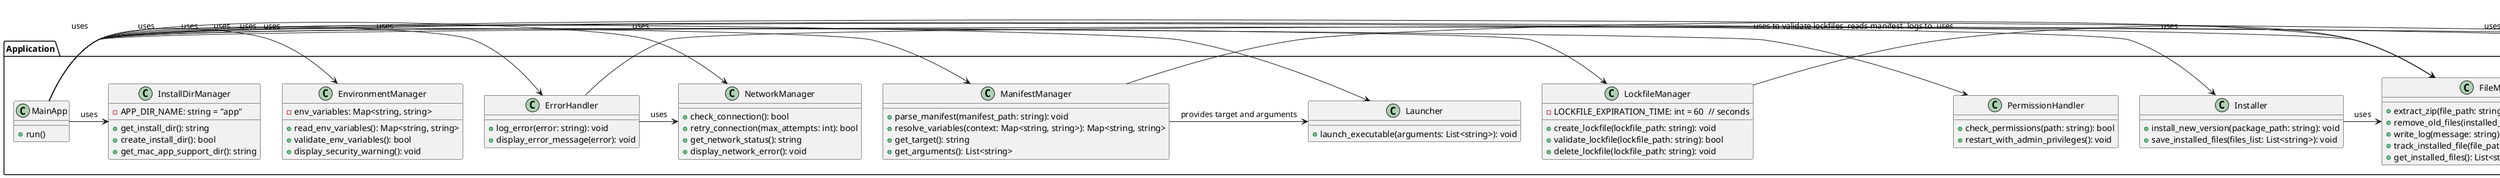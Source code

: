 @startuml
package "Application" {
    class MainApp {
        +run()
    }
    class ConfigManager {
        +load_config(): void
        +parse_secret(): string
    }
    class PatchKitClient {
        +fetch_latest_version(): string
        +download_package(version: string): void
        +get_content_urls(secret: string, version_id: string): List<string>
        -BASE_URL: string = "https://api2.patchkit.net/"
    }
    class FileManager {
        +extract_zip(file_path: string, destination: string): void
        +remove_old_files(installed_files: List<string>): void
        +write_log(message: string): void
        +track_installed_file(file_path: string): void
        +get_installed_files(): List<string>
    }
    class Installer {
        +install_new_version(package_path: string): void
        +save_installed_files(files_list: List<string>): void
    }
    class PermissionHandler {
        +check_permissions(path: string): bool
        +restart_with_admin_privileges(): void
    }
    class Launcher {
        +launch_executable(arguments: List<string>): void
    }
    class LockfileManager {
        +create_lockfile(lockfile_path: string): void
        +validate_lockfile(lockfile_path: string): bool
        +delete_lockfile(lockfile_path: string): void
        -LOCKFILE_EXPIRATION_TIME: int = 60  // seconds
    }
    class ManifestManager {
        +parse_manifest(manifest_path: string): void
        +resolve_variables(context: Map<string, string>): Map<string, string>
        +get_target(): string
        +get_arguments(): List<string>
    }
    class ErrorHandler {
        +log_error(error: string): void
        +display_error_message(error): void
    }
    class Logger {
        +info(message: string): void
        +error(message: string): void
    }
    class NetworkManager {
        +check_connection(): bool
        +retry_connection(max_attempts: int): bool
        +get_network_status(): string
        +display_network_error(): void
    }
    class EnvironmentManager {
        +read_env_variables(): Map<string, string>
        +validate_env_variables(): bool
        +display_security_warning(): void
        -env_variables: Map<string, string>
    }
    class InstallDirManager {
        +get_install_dir(): string
        +create_install_dir(): bool
        +get_mac_app_support_dir(): string
        -APP_DIR_NAME: string = "app"
    }
}

MainApp -> ConfigManager : "uses"
MainApp -> PatchKitClient : "uses"
MainApp -> FileManager : "uses"
MainApp -> Installer : "uses"
MainApp -> PermissionHandler : "uses"
MainApp -> LockfileManager : "uses"
MainApp -> ManifestManager : "uses"
MainApp -> Launcher : "uses"
MainApp -> ErrorHandler : "uses"
ErrorHandler -> Logger : "logs to"
FileManager -> Logger : "logs to"
Installer -> FileManager : "uses"
ConfigManager -> PatchKitClient : "provides secret"
ManifestManager -> FileManager : "reads manifest"
ManifestManager -> Launcher : "provides target and arguments"
LockfileManager -> FileManager : "uses to validate lockfiles"
MainApp -> NetworkManager : "uses"
MainApp -> EnvironmentManager : "uses"
MainApp -> InstallDirManager : "uses"
ErrorHandler -> NetworkManager : "uses"
@enduml